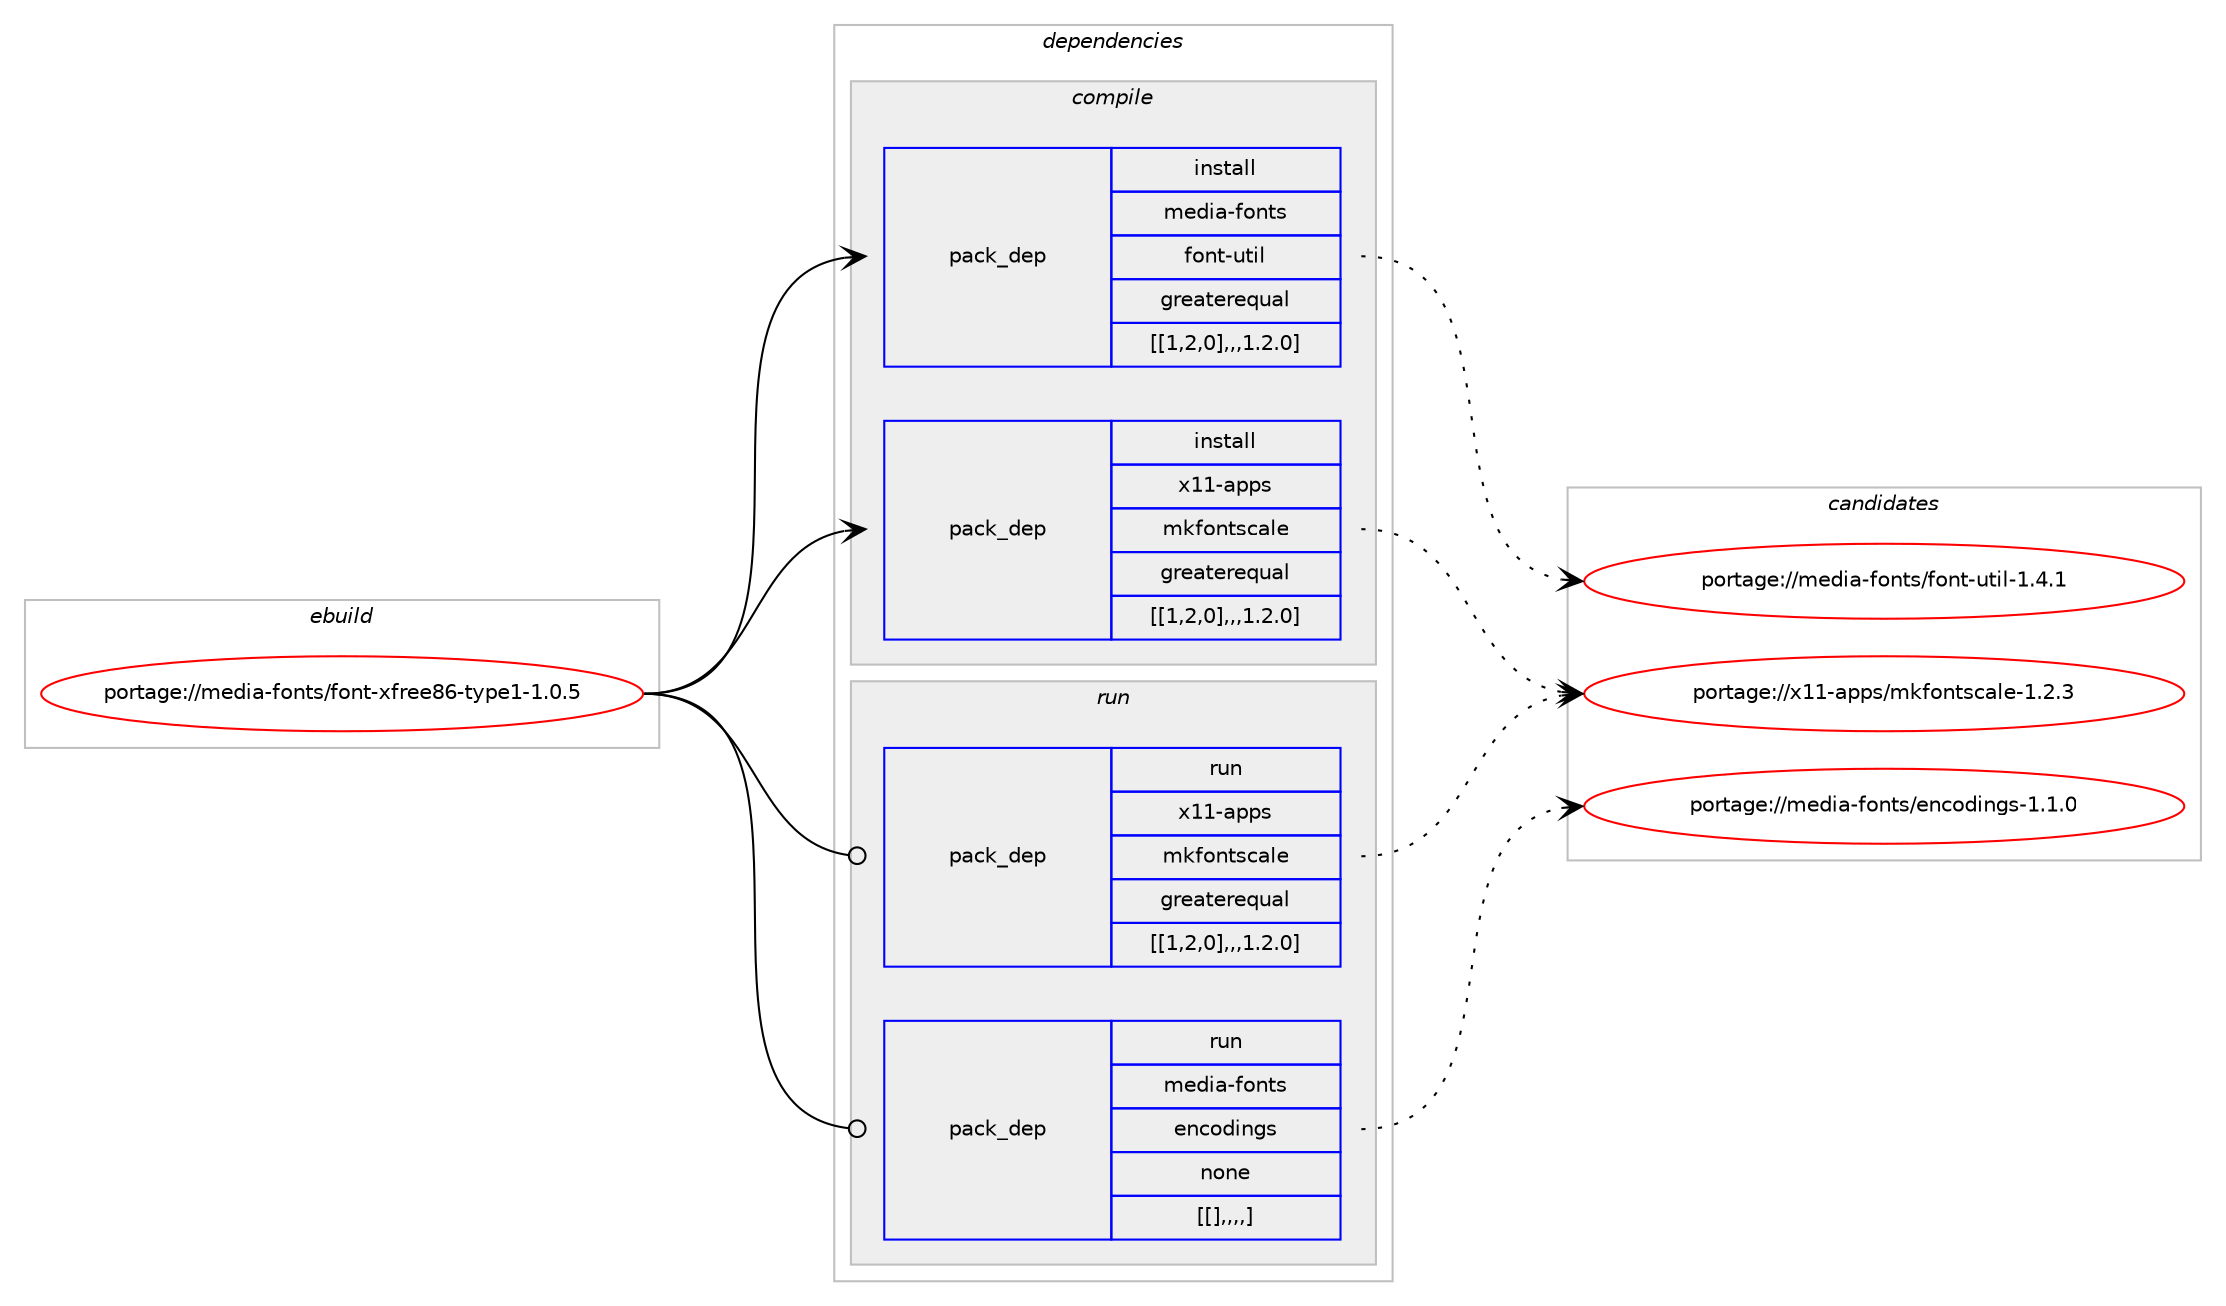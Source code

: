 digraph prolog {

# *************
# Graph options
# *************

newrank=true;
concentrate=true;
compound=true;
graph [rankdir=LR,fontname=Helvetica,fontsize=10,ranksep=1.5];#, ranksep=2.5, nodesep=0.2];
edge  [arrowhead=vee];
node  [fontname=Helvetica,fontsize=10];

# **********
# The ebuild
# **********

subgraph cluster_leftcol {
color=gray;
label=<<i>ebuild</i>>;
id [label="portage://media-fonts/font-xfree86-type1-1.0.5", color=red, width=4, href="../media-fonts/font-xfree86-type1-1.0.5.svg"];
}

# ****************
# The dependencies
# ****************

subgraph cluster_midcol {
color=gray;
label=<<i>dependencies</i>>;
subgraph cluster_compile {
fillcolor="#eeeeee";
style=filled;
label=<<i>compile</i>>;
subgraph pack220828 {
dependency297066 [label=<<TABLE BORDER="0" CELLBORDER="1" CELLSPACING="0" CELLPADDING="4" WIDTH="220"><TR><TD ROWSPAN="6" CELLPADDING="30">pack_dep</TD></TR><TR><TD WIDTH="110">install</TD></TR><TR><TD>media-fonts</TD></TR><TR><TD>font-util</TD></TR><TR><TD>greaterequal</TD></TR><TR><TD>[[1,2,0],,,1.2.0]</TD></TR></TABLE>>, shape=none, color=blue];
}
id:e -> dependency297066:w [weight=20,style="solid",arrowhead="vee"];
subgraph pack220829 {
dependency297067 [label=<<TABLE BORDER="0" CELLBORDER="1" CELLSPACING="0" CELLPADDING="4" WIDTH="220"><TR><TD ROWSPAN="6" CELLPADDING="30">pack_dep</TD></TR><TR><TD WIDTH="110">install</TD></TR><TR><TD>x11-apps</TD></TR><TR><TD>mkfontscale</TD></TR><TR><TD>greaterequal</TD></TR><TR><TD>[[1,2,0],,,1.2.0]</TD></TR></TABLE>>, shape=none, color=blue];
}
id:e -> dependency297067:w [weight=20,style="solid",arrowhead="vee"];
}
subgraph cluster_compileandrun {
fillcolor="#eeeeee";
style=filled;
label=<<i>compile and run</i>>;
}
subgraph cluster_run {
fillcolor="#eeeeee";
style=filled;
label=<<i>run</i>>;
subgraph pack220830 {
dependency297068 [label=<<TABLE BORDER="0" CELLBORDER="1" CELLSPACING="0" CELLPADDING="4" WIDTH="220"><TR><TD ROWSPAN="6" CELLPADDING="30">pack_dep</TD></TR><TR><TD WIDTH="110">run</TD></TR><TR><TD>media-fonts</TD></TR><TR><TD>encodings</TD></TR><TR><TD>none</TD></TR><TR><TD>[[],,,,]</TD></TR></TABLE>>, shape=none, color=blue];
}
id:e -> dependency297068:w [weight=20,style="solid",arrowhead="odot"];
subgraph pack220831 {
dependency297069 [label=<<TABLE BORDER="0" CELLBORDER="1" CELLSPACING="0" CELLPADDING="4" WIDTH="220"><TR><TD ROWSPAN="6" CELLPADDING="30">pack_dep</TD></TR><TR><TD WIDTH="110">run</TD></TR><TR><TD>x11-apps</TD></TR><TR><TD>mkfontscale</TD></TR><TR><TD>greaterequal</TD></TR><TR><TD>[[1,2,0],,,1.2.0]</TD></TR></TABLE>>, shape=none, color=blue];
}
id:e -> dependency297069:w [weight=20,style="solid",arrowhead="odot"];
}
}

# **************
# The candidates
# **************

subgraph cluster_choices {
rank=same;
color=gray;
label=<<i>candidates</i>>;

subgraph choice220828 {
color=black;
nodesep=1;
choice10910110010597451021111101161154710211111011645117116105108454946524649 [label="portage://media-fonts/font-util-1.4.1", color=red, width=4,href="../media-fonts/font-util-1.4.1.svg"];
dependency297066:e -> choice10910110010597451021111101161154710211111011645117116105108454946524649:w [style=dotted,weight="100"];
}
subgraph choice220829 {
color=black;
nodesep=1;
choice12049494597112112115471091071021111101161159997108101454946504651 [label="portage://x11-apps/mkfontscale-1.2.3", color=red, width=4,href="../x11-apps/mkfontscale-1.2.3.svg"];
dependency297067:e -> choice12049494597112112115471091071021111101161159997108101454946504651:w [style=dotted,weight="100"];
}
subgraph choice220830 {
color=black;
nodesep=1;
choice10910110010597451021111101161154710111099111100105110103115454946494648 [label="portage://media-fonts/encodings-1.1.0", color=red, width=4,href="../media-fonts/encodings-1.1.0.svg"];
dependency297068:e -> choice10910110010597451021111101161154710111099111100105110103115454946494648:w [style=dotted,weight="100"];
}
subgraph choice220831 {
color=black;
nodesep=1;
choice12049494597112112115471091071021111101161159997108101454946504651 [label="portage://x11-apps/mkfontscale-1.2.3", color=red, width=4,href="../x11-apps/mkfontscale-1.2.3.svg"];
dependency297069:e -> choice12049494597112112115471091071021111101161159997108101454946504651:w [style=dotted,weight="100"];
}
}

}

